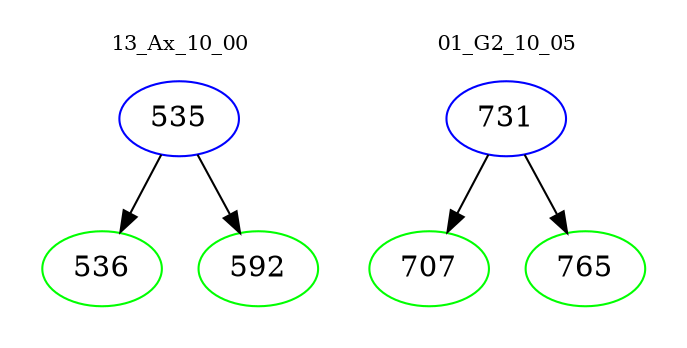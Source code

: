 digraph{
subgraph cluster_0 {
color = white
label = "13_Ax_10_00";
fontsize=10;
T0_535 [label="535", color="blue"]
T0_535 -> T0_536 [color="black"]
T0_536 [label="536", color="green"]
T0_535 -> T0_592 [color="black"]
T0_592 [label="592", color="green"]
}
subgraph cluster_1 {
color = white
label = "01_G2_10_05";
fontsize=10;
T1_731 [label="731", color="blue"]
T1_731 -> T1_707 [color="black"]
T1_707 [label="707", color="green"]
T1_731 -> T1_765 [color="black"]
T1_765 [label="765", color="green"]
}
}
